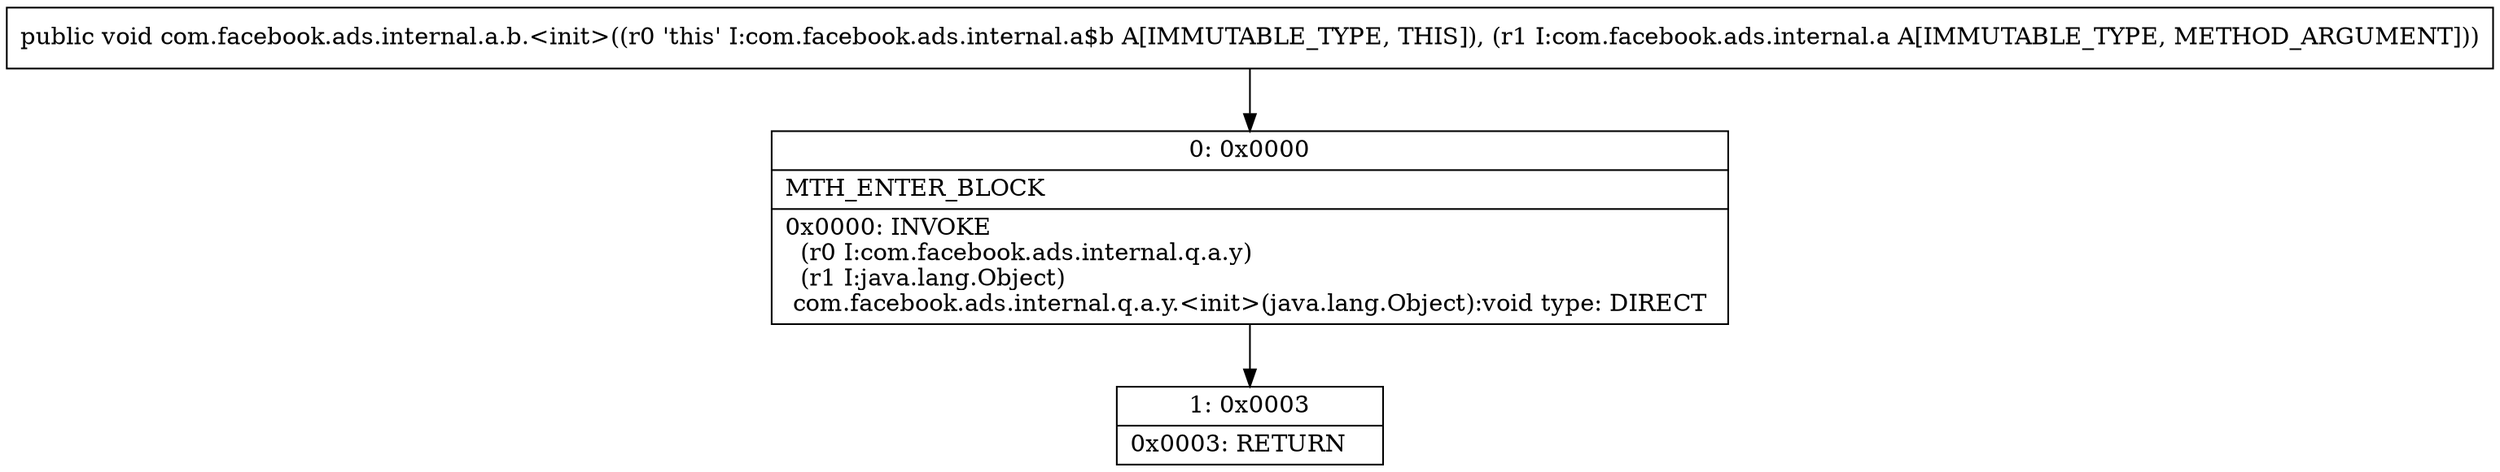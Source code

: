 digraph "CFG forcom.facebook.ads.internal.a.b.\<init\>(Lcom\/facebook\/ads\/internal\/a;)V" {
Node_0 [shape=record,label="{0\:\ 0x0000|MTH_ENTER_BLOCK\l|0x0000: INVOKE  \l  (r0 I:com.facebook.ads.internal.q.a.y)\l  (r1 I:java.lang.Object)\l com.facebook.ads.internal.q.a.y.\<init\>(java.lang.Object):void type: DIRECT \l}"];
Node_1 [shape=record,label="{1\:\ 0x0003|0x0003: RETURN   \l}"];
MethodNode[shape=record,label="{public void com.facebook.ads.internal.a.b.\<init\>((r0 'this' I:com.facebook.ads.internal.a$b A[IMMUTABLE_TYPE, THIS]), (r1 I:com.facebook.ads.internal.a A[IMMUTABLE_TYPE, METHOD_ARGUMENT])) }"];
MethodNode -> Node_0;
Node_0 -> Node_1;
}

